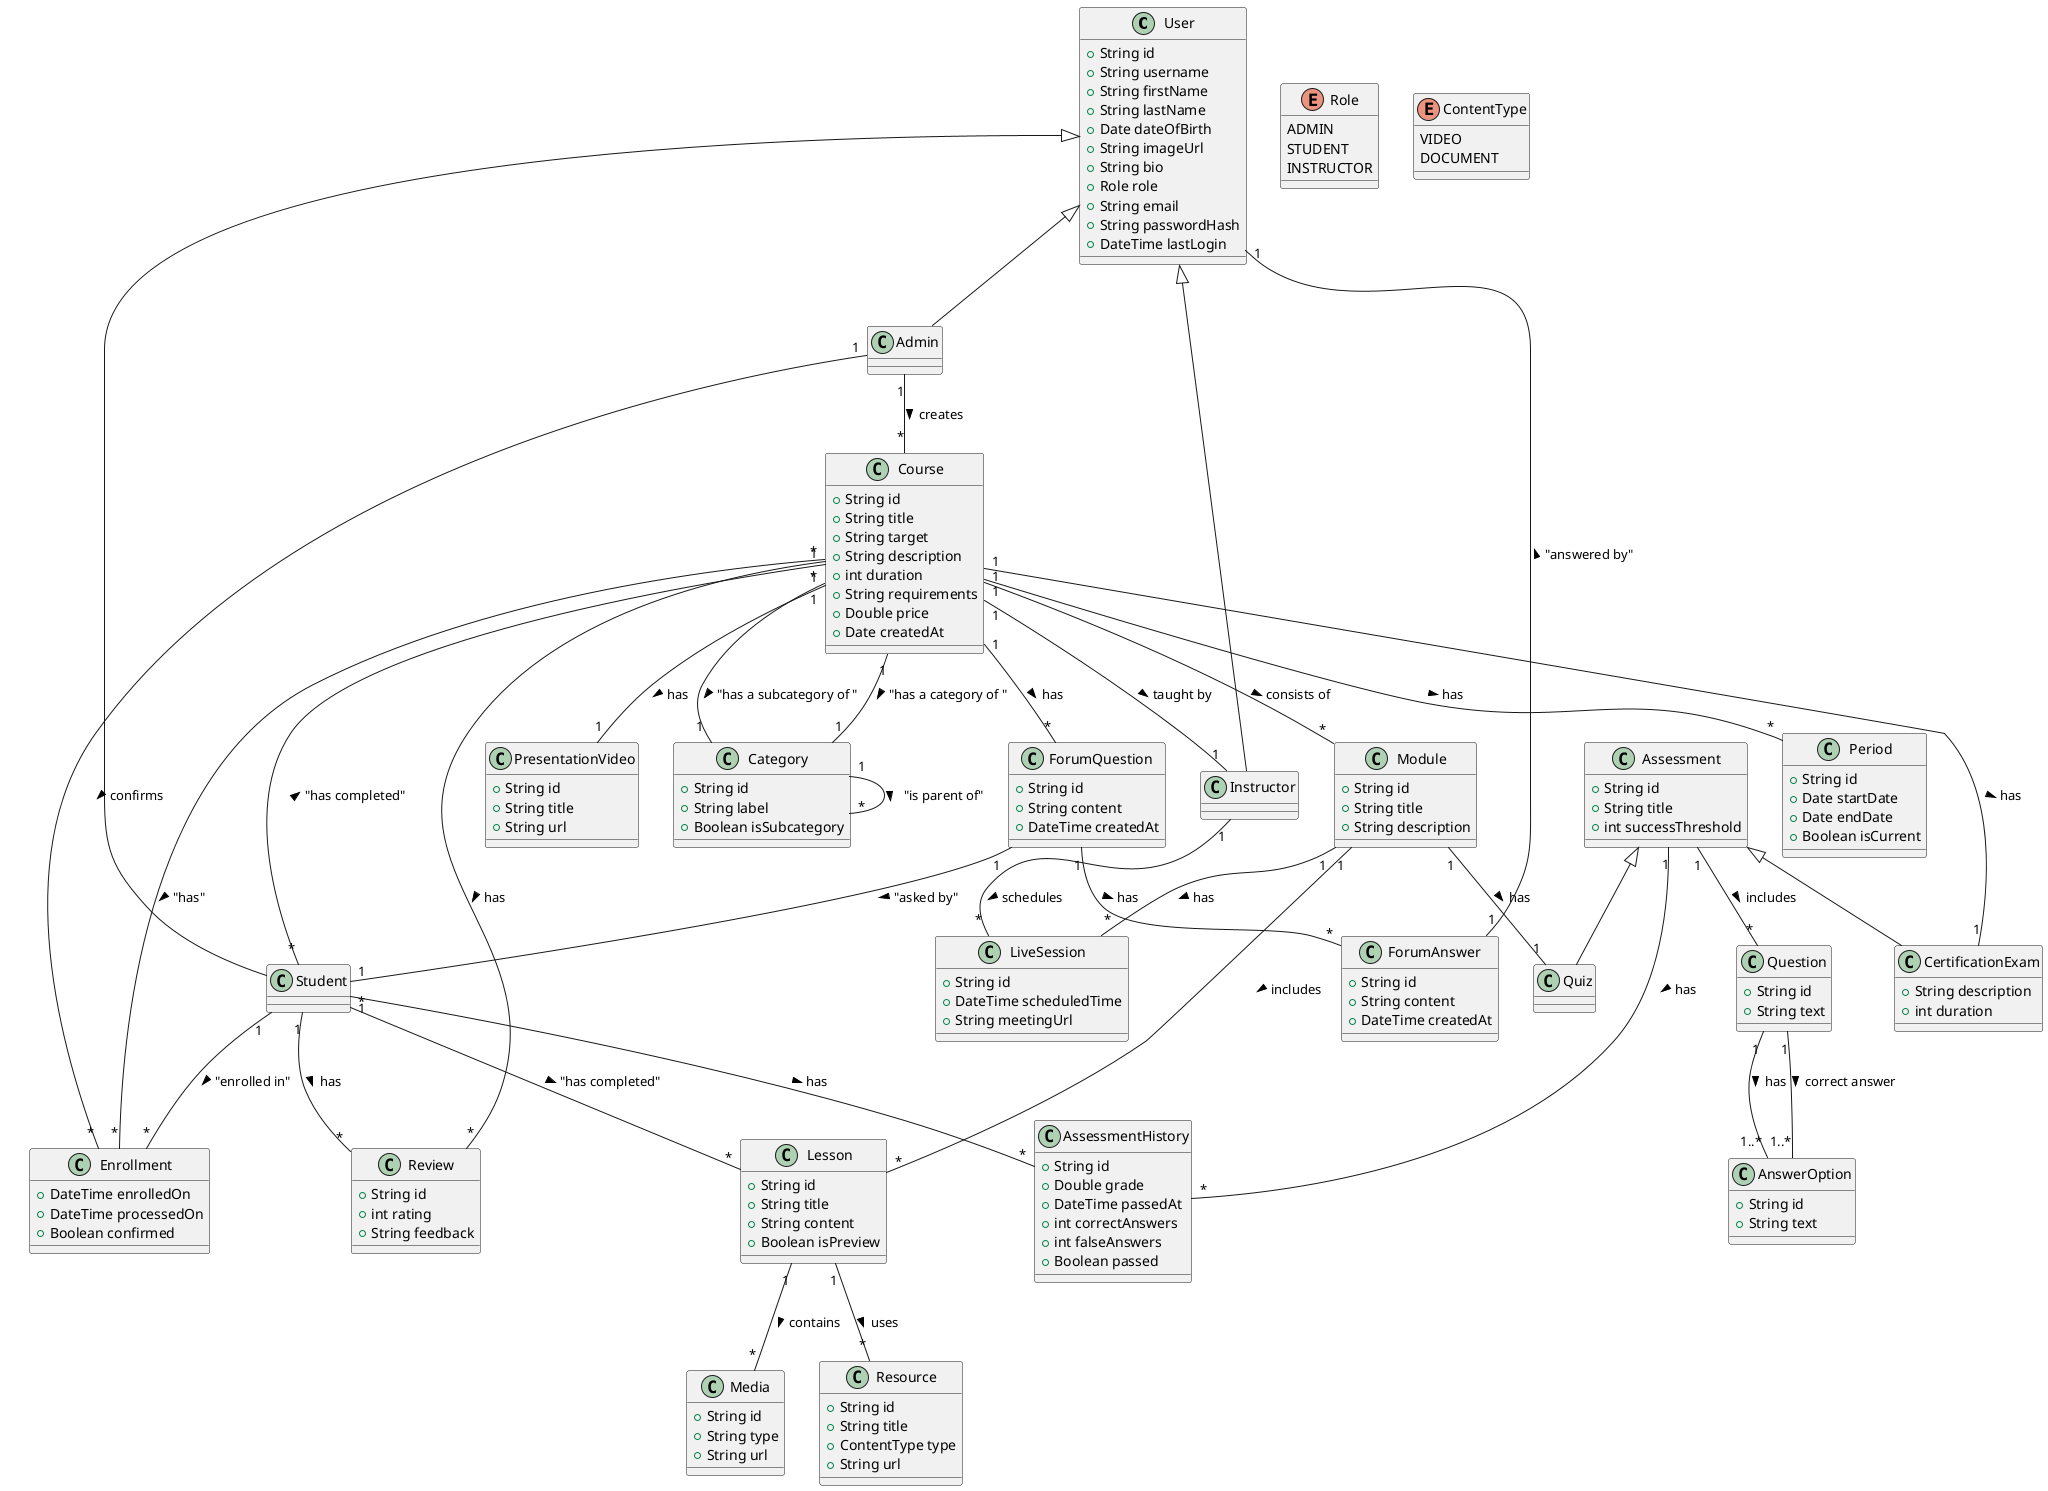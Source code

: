 @startuml
' User Management
class User {
  +String id
  +String username
  +String firstName
  +String lastName
  +Date dateOfBirth
  +String imageUrl
  +String bio
  +Role role
  +String email
  +String passwordHash
  +DateTime lastLogin
}

enum Role {
  ADMIN
  STUDENT
  INSTRUCTOR
}




' Course Management
class Course {
  +String id
  +String title
  +String target
  +String description
  +int duration
  +String requirements
  +Double price
  +Date createdAt
  
}

class PresentationVideo {
  +String id
  +String title
  +String url
}

class ForumQuestion {
  +String id
  +String content
  +DateTime createdAt
}

class ForumAnswer {
  +String id
  +String content
  +DateTime createdAt
}

class LiveSession {
  +String id
  +DateTime scheduledTime
  +String meetingUrl
}
class Period {
  +String id
  +Date startDate
  +Date endDate
  +Boolean isCurrent
}


class Category {
  +String id
  +String label
  +Boolean isSubcategory
  
}

class Module {
  +String id
  +String title
  +String description
}

class Lesson {
  +String id
  +String title
  +String content
  +Boolean isPreview
}





class Media {
  +String id
  +String type
  +String url
}

class Instructor extends User {
}

class Admin extends User {
}

class Student extends User {
}

class Review {
  +String id
  +int rating
  +String feedback
}

' Content Delivery
class Resource {
  +String id
  +String title
  +ContentType type
  +String url
}

enum ContentType {
  VIDEO
  DOCUMENT
}



' Assessment Engine
class Assessment {
  +String id
  +String title
  +int successThreshold
}

class Quiz extends Assessment {
}

class CertificationExam extends Assessment {
  +String description
  +int duration
}

class AssessmentHistory {
  +String id
  +Double grade
  +DateTime passedAt
  +int correctAnswers
  +int falseAnswers
  +Boolean passed
}



class Question {
  +String id
  +String text
}

class AnswerOption {
  +String id
  +String text
}


' Relationships
Course "1" -- "1" Instructor : taught by >
Course "1" -- "*" Module : consists of >
Module "1" -- "*" Lesson : includes >
Lesson "1" -- "*" Media : contains >
Lesson "1" -- "*" Resource : uses >
Assessment "1" -- "*" Question : includes >
Question "1" -- "1..*" AnswerOption : has >
Question "1" -- "1..*" AnswerOption : correct answer >
Module "1" -- "1" Quiz : has > 
Course "1" -- "1" CertificationExam : has > 
Instructor "1" -- "*" LiveSession : schedules >

' Enrollment (Many-to-Many between User and Course)
class Enrollment {
  +DateTime enrolledOn
  +DateTime processedOn
  +Boolean confirmed
}

Student "1" -- "*" Enrollment : "enrolled in" >
Course "*" -- "*" Enrollment : "has" >
Admin "1" -- "*" "Enrollment" : confirms >
Admin "1" -- "*" "Course" : creates >

Student "1" -- "*" Review : has >
Course "1" -- "*" Review : has >

Category "1" -- "*" Category : "is parent of" >
Course "1" -- "1" Category : "has a category of " >
Course "1" -- "1" Category : "has a subcategory of " >
Course "1" -- "*" Period : has >
Course "1" -- "*" ForumQuestion : has >
ForumQuestion "1" -- "*" ForumAnswer : has >
ForumAnswer "1" -- "1" User : "answered by" >
ForumQuestion "1" -- "1" Student : "asked by" >

Assessment "1" -- "*" AssessmentHistory : has >
Student "1" -- "*" AssessmentHistory : has >

Student "*" -- "*" Course : "has completed" >
Student "*" -- "*" Lesson : "has completed" >

Course "1" -- "1" PresentationVideo : has >

Module "1" -- "*" LiveSession : has >
@enduml